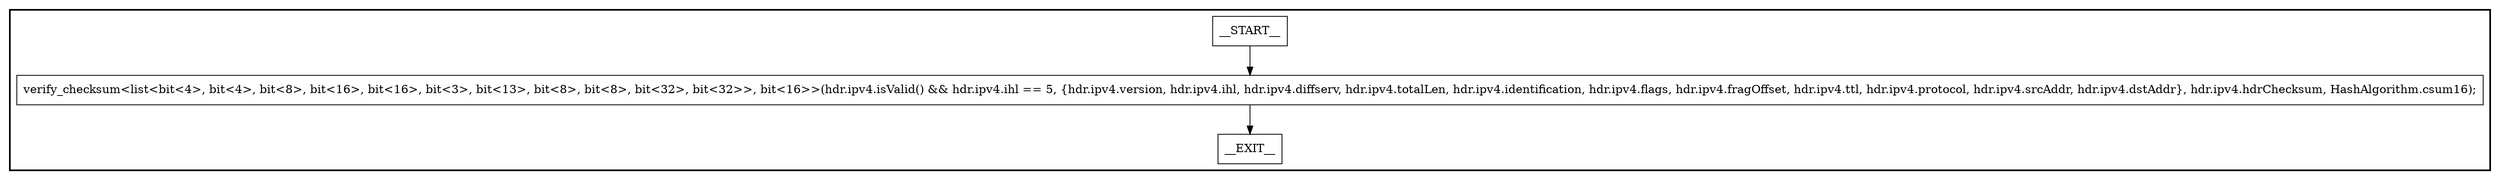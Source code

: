 digraph verifyChecksum {
subgraph cluster {
graph [
label="", labeljust=r, style=bold];
0[label=__START__, margin="", shape=rectangle, style=solid];
1[label=__EXIT__, margin="", shape=rectangle, style=solid];
2[label="verify_checksum<list<bit<4>, bit<4>, bit<8>, bit<16>, bit<16>, bit<3>, bit<13>, bit<8>, bit<8>, bit<32>, bit<32>>, bit<16>>(hdr.ipv4.isValid() && hdr.ipv4.ihl == 5, {hdr.ipv4.version, hdr.ipv4.ihl, hdr.ipv4.diffserv, hdr.ipv4.totalLen, hdr.ipv4.identification, hdr.ipv4.flags, hdr.ipv4.fragOffset, hdr.ipv4.ttl, hdr.ipv4.protocol, hdr.ipv4.srcAddr, hdr.ipv4.dstAddr}, hdr.ipv4.hdrChecksum, HashAlgorithm.csum16);", margin="", shape=rectangle, style=solid];
0 -> 2[label=""];
2 -> 1[label=""];
}
}
